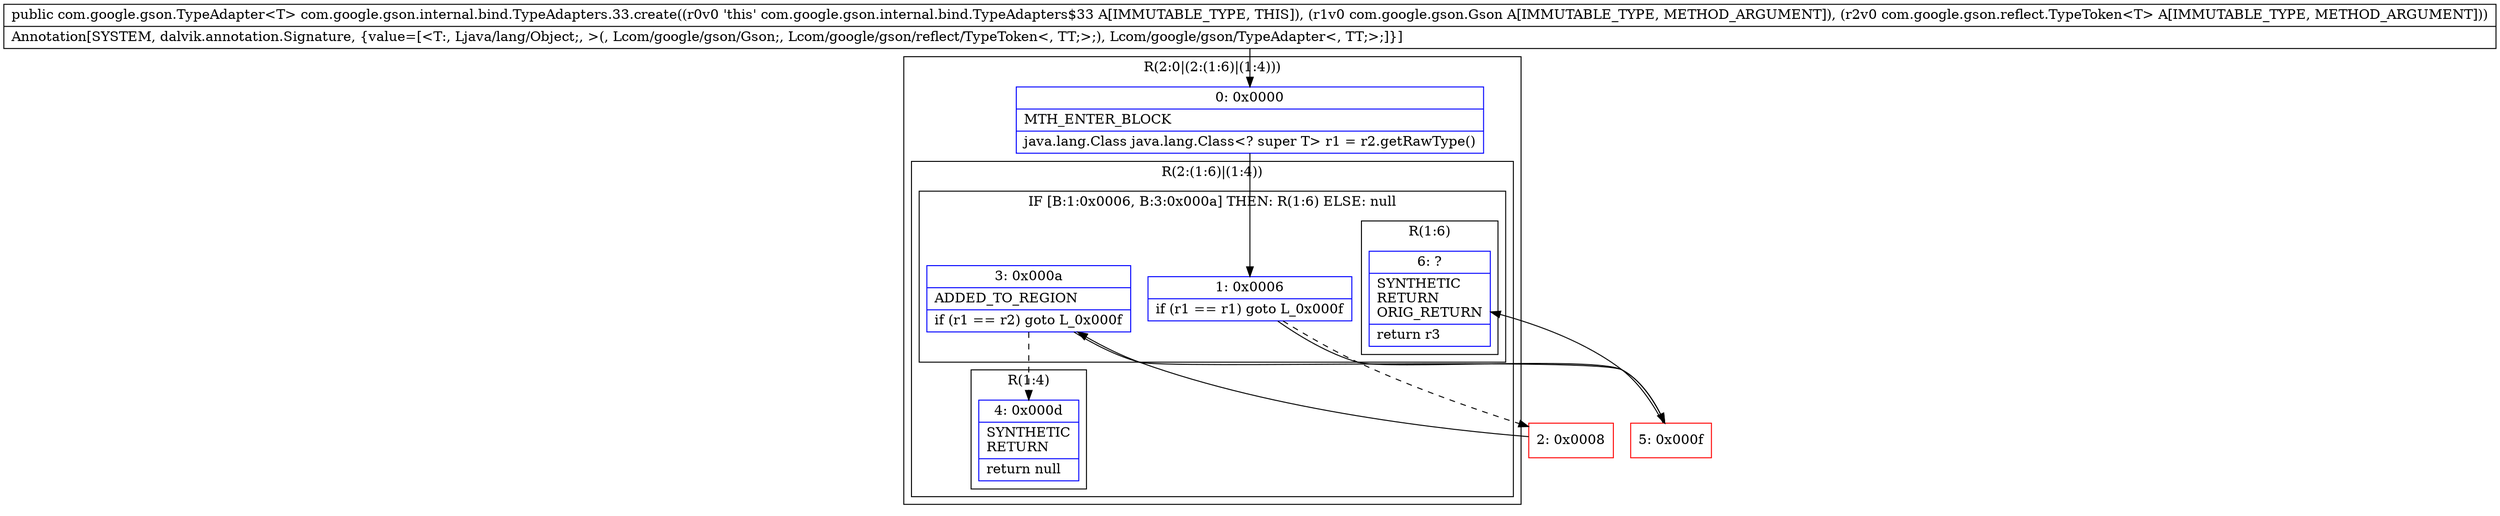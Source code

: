 digraph "CFG forcom.google.gson.internal.bind.TypeAdapters.33.create(Lcom\/google\/gson\/Gson;Lcom\/google\/gson\/reflect\/TypeToken;)Lcom\/google\/gson\/TypeAdapter;" {
subgraph cluster_Region_1623935909 {
label = "R(2:0|(2:(1:6)|(1:4)))";
node [shape=record,color=blue];
Node_0 [shape=record,label="{0\:\ 0x0000|MTH_ENTER_BLOCK\l|java.lang.Class java.lang.Class\<? super T\> r1 = r2.getRawType()\l}"];
subgraph cluster_Region_1767306045 {
label = "R(2:(1:6)|(1:4))";
node [shape=record,color=blue];
subgraph cluster_IfRegion_1220108950 {
label = "IF [B:1:0x0006, B:3:0x000a] THEN: R(1:6) ELSE: null";
node [shape=record,color=blue];
Node_1 [shape=record,label="{1\:\ 0x0006|if (r1 == r1) goto L_0x000f\l}"];
Node_3 [shape=record,label="{3\:\ 0x000a|ADDED_TO_REGION\l|if (r1 == r2) goto L_0x000f\l}"];
subgraph cluster_Region_2098465566 {
label = "R(1:6)";
node [shape=record,color=blue];
Node_6 [shape=record,label="{6\:\ ?|SYNTHETIC\lRETURN\lORIG_RETURN\l|return r3\l}"];
}
}
subgraph cluster_Region_889208397 {
label = "R(1:4)";
node [shape=record,color=blue];
Node_4 [shape=record,label="{4\:\ 0x000d|SYNTHETIC\lRETURN\l|return null\l}"];
}
}
}
Node_2 [shape=record,color=red,label="{2\:\ 0x0008}"];
Node_5 [shape=record,color=red,label="{5\:\ 0x000f}"];
MethodNode[shape=record,label="{public com.google.gson.TypeAdapter\<T\> com.google.gson.internal.bind.TypeAdapters.33.create((r0v0 'this' com.google.gson.internal.bind.TypeAdapters$33 A[IMMUTABLE_TYPE, THIS]), (r1v0 com.google.gson.Gson A[IMMUTABLE_TYPE, METHOD_ARGUMENT]), (r2v0 com.google.gson.reflect.TypeToken\<T\> A[IMMUTABLE_TYPE, METHOD_ARGUMENT]))  | Annotation[SYSTEM, dalvik.annotation.Signature, \{value=[\<T:, Ljava\/lang\/Object;, \>(, Lcom\/google\/gson\/Gson;, Lcom\/google\/gson\/reflect\/TypeToken\<, TT;\>;), Lcom\/google\/gson\/TypeAdapter\<, TT;\>;]\}]\l}"];
MethodNode -> Node_0;
Node_0 -> Node_1;
Node_1 -> Node_2[style=dashed];
Node_1 -> Node_5;
Node_3 -> Node_4[style=dashed];
Node_3 -> Node_5;
Node_2 -> Node_3;
Node_5 -> Node_6;
}

